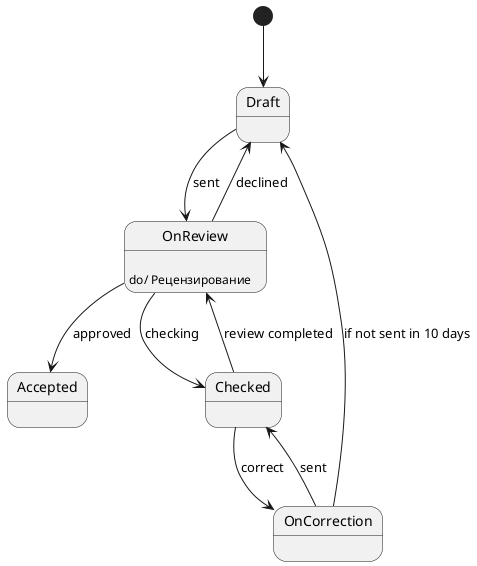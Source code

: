 @startuml 2
[*] --> Draft

Draft :
Draft --> OnReview : sent

OnReview : 
OnReview : do/ Рецензирование
OnReview --> Accepted : approved
OnReview --> Draft : declined

Accepted : 

OnReview --> Checked : checking

Checked : 
Checked --> OnCorrection : correct
Checked --> OnReview : review completed

OnCorrection :
OnCorrection --> Checked : sent
OnCorrection --> Draft : if not sent in 10 days

@enduml
